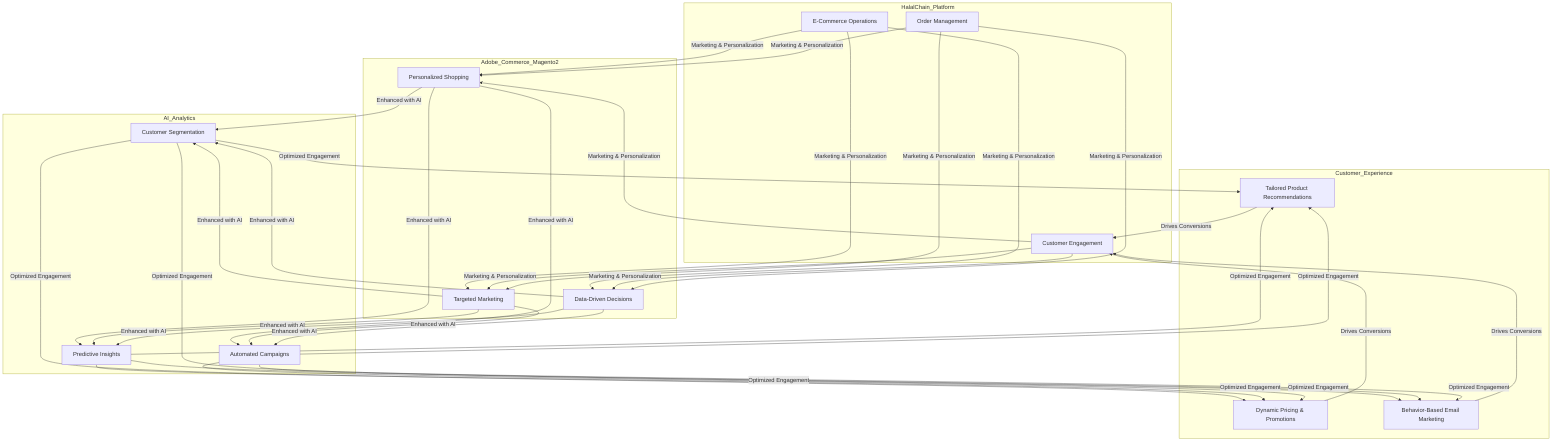 flowchart TD
    subgraph HalalChain_Platform
        H1["E-Commerce Operations"]
        H2["Customer Engagement"]
        H3["Order Management"]
    end

    subgraph Adobe_Commerce_Magento2
        M1["Personalized Shopping"]
        M2["Targeted Marketing"]
        M3["Data-Driven Decisions"]
    end

    subgraph AI_Analytics
        A1["Customer Segmentation"]
        A2["Predictive Insights"]
        A3["Automated Campaigns"]
    end

    subgraph Customer_Experience
        C1["Tailored Product Recommendations"]
        C2["Dynamic Pricing & Promotions"]
        C3["Behavior-Based Email Marketing"]
    end

    H1 & H2 & H3 -->|Marketing & Personalization| M1 & M2 & M3
    M1 & M2 & M3 -->|Enhanced with AI| A1 & A2 & A3
    A1 & A2 & A3 -->|Optimized Engagement| C1 & C2 & C3
    C1 & C2 & C3 -->|Drives Conversions| H2